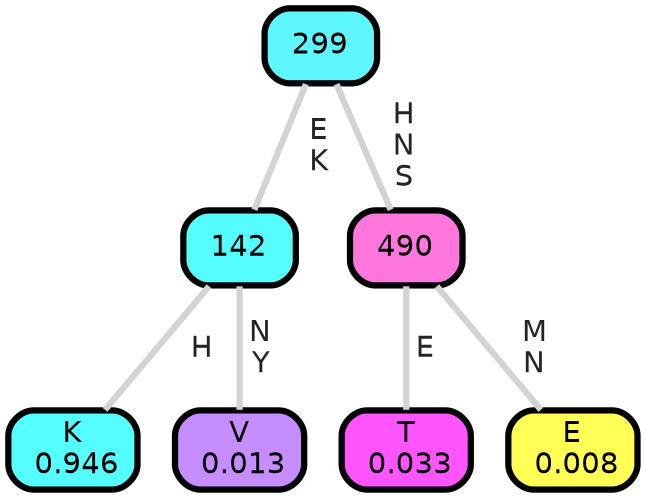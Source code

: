graph Tree {
node [shape=box, style="filled, rounded",color="black",penwidth="3",fontcolor="black",                 fontname=helvetica] ;
graph [ranksep="0 equally", splines=straight,                 bgcolor=transparent, dpi=200] ;
edge [fontname=helvetica, fontweight=bold,fontcolor=grey14,color=lightgray] ;
0 [label="K
 0.946", fillcolor="#55ffff"] ;
1 [label="142", fillcolor="#56fdff"] ;
2 [label="V
 0.013", fillcolor="#c68dff"] ;
3 [label="299", fillcolor="#5df7fd"] ;
4 [label="T
 0.033", fillcolor="#ff55ff"] ;
5 [label="490", fillcolor="#ff77dd"] ;
6 [label="E
 0.008", fillcolor="#ffff55"] ;
1 -- 0 [label=" H",penwidth=3] ;
1 -- 2 [label=" N\n Y",penwidth=3] ;
3 -- 1 [label=" E\n K",penwidth=3] ;
3 -- 5 [label=" H\n N\n S",penwidth=3] ;
5 -- 4 [label=" E",penwidth=3] ;
5 -- 6 [label=" M\n N",penwidth=3] ;
{rank = same;}}
